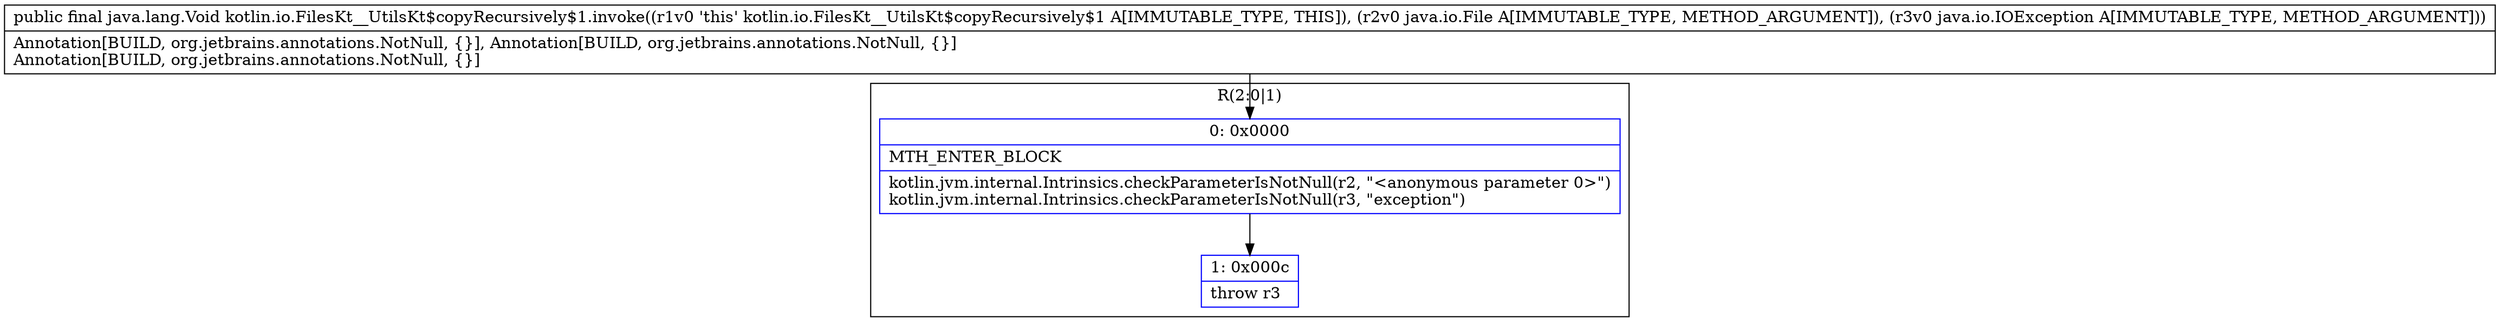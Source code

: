 digraph "CFG forkotlin.io.FilesKt__UtilsKt$copyRecursively$1.invoke(Ljava\/io\/File;Ljava\/io\/IOException;)Ljava\/lang\/Void;" {
subgraph cluster_Region_1692955913 {
label = "R(2:0|1)";
node [shape=record,color=blue];
Node_0 [shape=record,label="{0\:\ 0x0000|MTH_ENTER_BLOCK\l|kotlin.jvm.internal.Intrinsics.checkParameterIsNotNull(r2, \"\<anonymous parameter 0\>\")\lkotlin.jvm.internal.Intrinsics.checkParameterIsNotNull(r3, \"exception\")\l}"];
Node_1 [shape=record,label="{1\:\ 0x000c|throw r3\l}"];
}
MethodNode[shape=record,label="{public final java.lang.Void kotlin.io.FilesKt__UtilsKt$copyRecursively$1.invoke((r1v0 'this' kotlin.io.FilesKt__UtilsKt$copyRecursively$1 A[IMMUTABLE_TYPE, THIS]), (r2v0 java.io.File A[IMMUTABLE_TYPE, METHOD_ARGUMENT]), (r3v0 java.io.IOException A[IMMUTABLE_TYPE, METHOD_ARGUMENT]))  | Annotation[BUILD, org.jetbrains.annotations.NotNull, \{\}], Annotation[BUILD, org.jetbrains.annotations.NotNull, \{\}]\lAnnotation[BUILD, org.jetbrains.annotations.NotNull, \{\}]\l}"];
MethodNode -> Node_0;
Node_0 -> Node_1;
}

